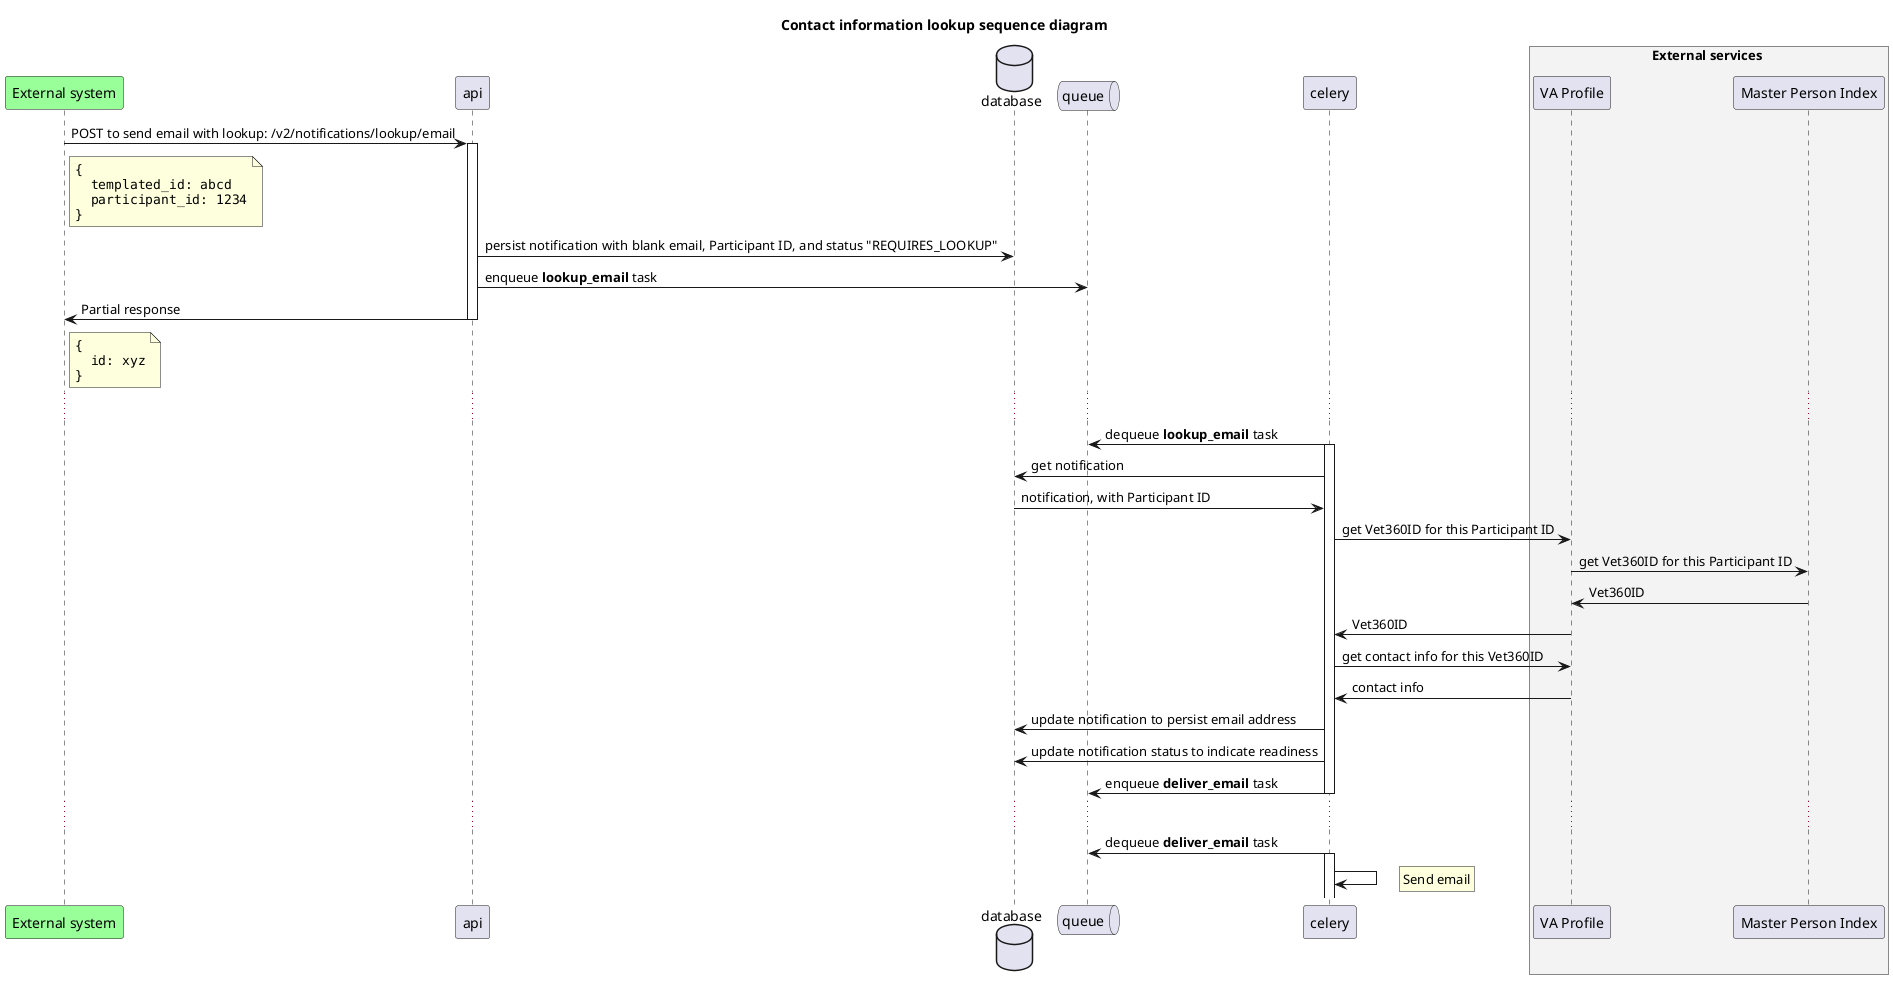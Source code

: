 @startuml
title Contact information lookup sequence diagram

participant "External system" as ext  #99FF99

ext -> api : POST to send email with lookup: /v2/notifications/lookup/email
activate api
note right of ext
  ""{""
  ""  templated_id: abcd""
  ""  participant_id: 1234""
  ""}""
end note

database database
api -> database: persist notification with blank email, Participant ID, and status "REQUIRES_LOOKUP"

queue queue
api -> queue: enqueue **lookup_email** task

api -> ext: Partial response
note right of ext
  ""{""
  ""  id: xyz""
  ""}""
end note
deactivate api

...

celery -> queue: dequeue **lookup_email** task
activate celery

celery -> database: get notification

database -> celery: notification, with Participant ID

box External services #f3f3f3

participant "VA Profile" as vaprofile

participant "Master Person Index" as mpi

celery -> vaprofile: get Vet360ID for this Participant ID

vaprofile -> mpi: get Vet360ID for this Participant ID

mpi -> vaprofile: Vet360ID

vaprofile -> celery: Vet360ID

celery -> vaprofile: get contact info for this Vet360ID

vaprofile -> celery: contact info
end box

celery -> database: update notification to persist email address
celery -> database: update notification status to indicate readiness

celery -> queue: enqueue **deliver_email** task
deactivate celery

...

celery -> queue: dequeue **deliver_email** task
activate celery

celery -> celery
rnote right: Send email
@enduml